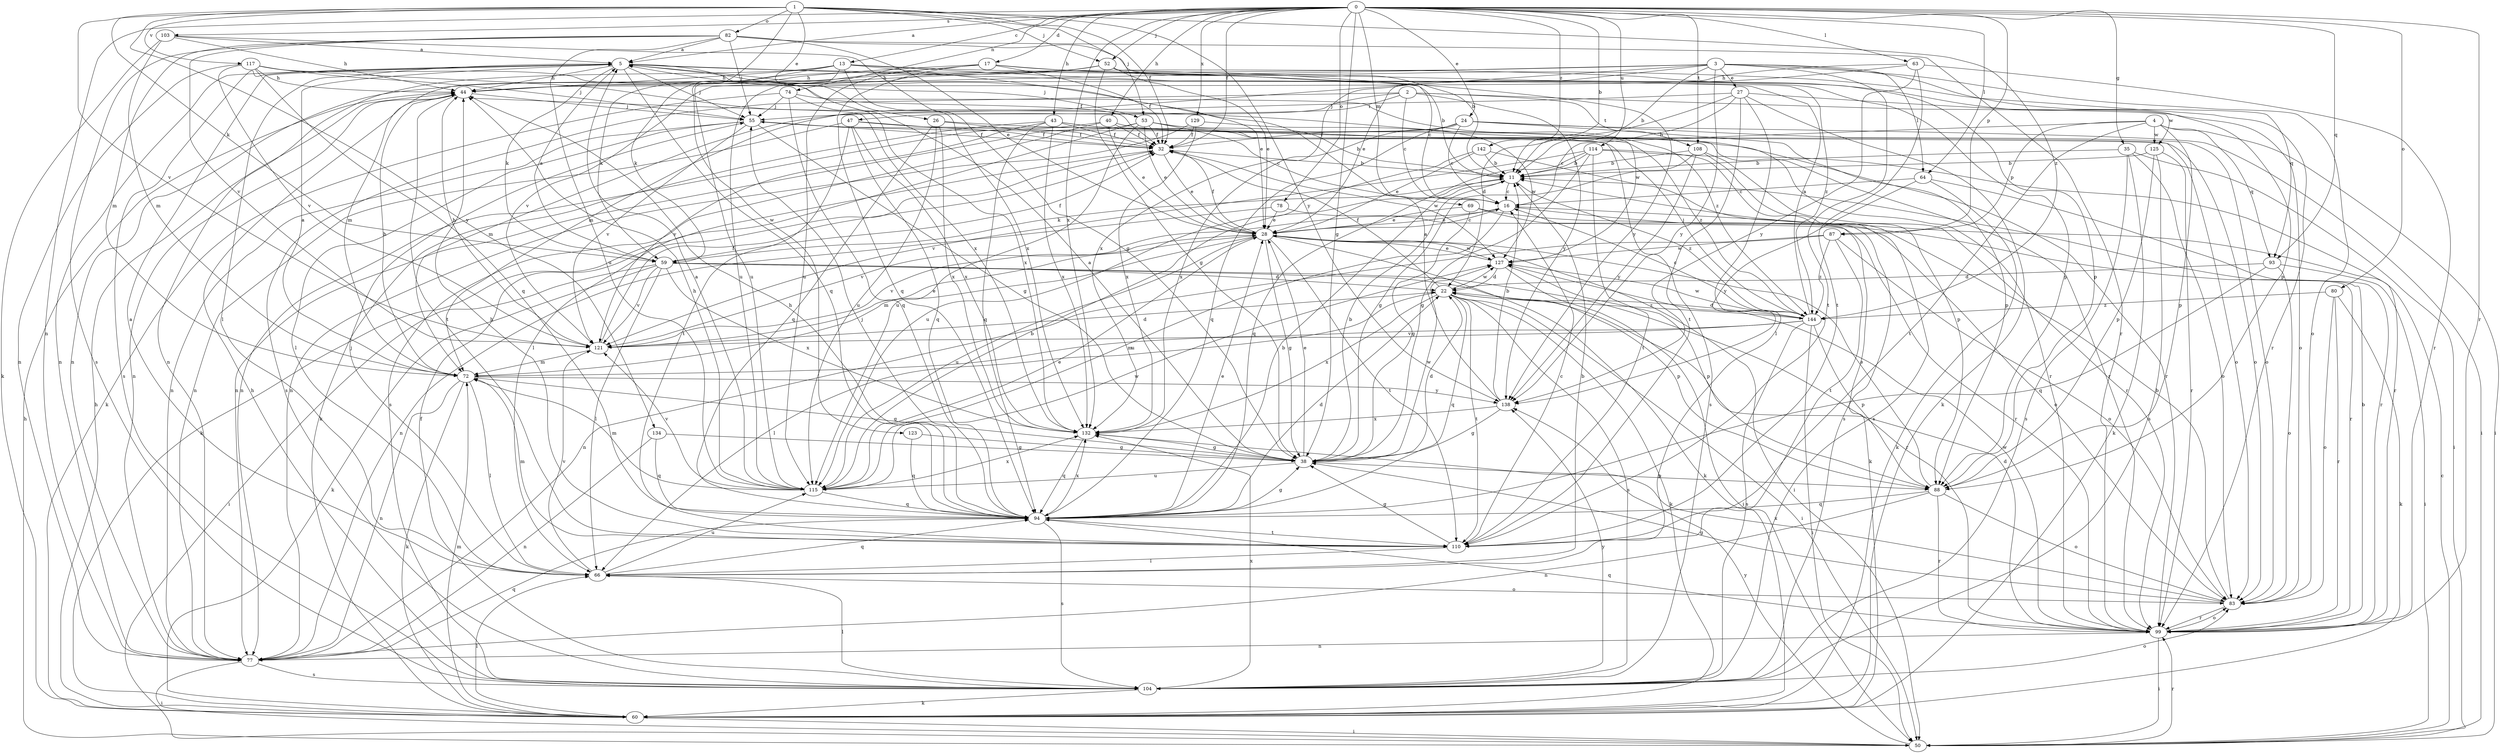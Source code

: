 strict digraph  {
0;
1;
2;
3;
4;
5;
11;
13;
16;
17;
22;
24;
26;
27;
28;
32;
35;
38;
40;
43;
44;
47;
50;
52;
53;
55;
59;
60;
63;
64;
66;
69;
72;
74;
77;
78;
80;
82;
83;
87;
88;
93;
94;
99;
103;
104;
108;
110;
114;
115;
117;
121;
123;
125;
127;
129;
132;
134;
138;
142;
144;
0 -> 5  [label=a];
0 -> 11  [label=b];
0 -> 13  [label=c];
0 -> 17  [label=d];
0 -> 24  [label=e];
0 -> 32  [label=f];
0 -> 35  [label=g];
0 -> 38  [label=g];
0 -> 40  [label=h];
0 -> 43  [label=h];
0 -> 52  [label=j];
0 -> 63  [label=l];
0 -> 64  [label=l];
0 -> 69  [label=m];
0 -> 74  [label=n];
0 -> 77  [label=n];
0 -> 78  [label=o];
0 -> 80  [label=o];
0 -> 87  [label=p];
0 -> 93  [label=q];
0 -> 99  [label=r];
0 -> 103  [label=s];
0 -> 108  [label=t];
0 -> 114  [label=u];
0 -> 129  [label=x];
0 -> 132  [label=x];
0 -> 142  [label=z];
1 -> 26  [label=e];
1 -> 32  [label=f];
1 -> 52  [label=j];
1 -> 53  [label=j];
1 -> 59  [label=k];
1 -> 82  [label=o];
1 -> 117  [label=v];
1 -> 121  [label=v];
1 -> 123  [label=w];
1 -> 134  [label=y];
1 -> 138  [label=y];
1 -> 144  [label=z];
2 -> 16  [label=c];
2 -> 47  [label=i];
2 -> 72  [label=m];
2 -> 104  [label=s];
2 -> 108  [label=t];
2 -> 125  [label=w];
2 -> 138  [label=y];
3 -> 11  [label=b];
3 -> 27  [label=e];
3 -> 28  [label=e];
3 -> 64  [label=l];
3 -> 72  [label=m];
3 -> 77  [label=n];
3 -> 83  [label=o];
3 -> 93  [label=q];
3 -> 110  [label=t];
3 -> 121  [label=v];
3 -> 138  [label=y];
4 -> 16  [label=c];
4 -> 50  [label=i];
4 -> 87  [label=p];
4 -> 88  [label=p];
4 -> 93  [label=q];
4 -> 110  [label=t];
4 -> 125  [label=w];
5 -> 44  [label=h];
5 -> 53  [label=j];
5 -> 55  [label=j];
5 -> 59  [label=k];
5 -> 66  [label=l];
5 -> 77  [label=n];
5 -> 88  [label=p];
5 -> 94  [label=q];
5 -> 104  [label=s];
5 -> 144  [label=z];
11 -> 16  [label=c];
11 -> 59  [label=k];
11 -> 144  [label=z];
13 -> 11  [label=b];
13 -> 28  [label=e];
13 -> 44  [label=h];
13 -> 59  [label=k];
13 -> 77  [label=n];
13 -> 88  [label=p];
13 -> 115  [label=u];
13 -> 132  [label=x];
16 -> 28  [label=e];
16 -> 83  [label=o];
16 -> 115  [label=u];
16 -> 121  [label=v];
17 -> 16  [label=c];
17 -> 32  [label=f];
17 -> 44  [label=h];
17 -> 59  [label=k];
17 -> 94  [label=q];
17 -> 99  [label=r];
17 -> 115  [label=u];
22 -> 32  [label=f];
22 -> 50  [label=i];
22 -> 60  [label=k];
22 -> 66  [label=l];
22 -> 94  [label=q];
22 -> 104  [label=s];
22 -> 110  [label=t];
22 -> 127  [label=w];
22 -> 132  [label=x];
22 -> 144  [label=z];
24 -> 16  [label=c];
24 -> 32  [label=f];
24 -> 50  [label=i];
24 -> 83  [label=o];
24 -> 88  [label=p];
24 -> 94  [label=q];
24 -> 132  [label=x];
26 -> 32  [label=f];
26 -> 83  [label=o];
26 -> 94  [label=q];
26 -> 115  [label=u];
26 -> 132  [label=x];
27 -> 11  [label=b];
27 -> 22  [label=d];
27 -> 55  [label=j];
27 -> 60  [label=k];
27 -> 66  [label=l];
27 -> 83  [label=o];
27 -> 110  [label=t];
28 -> 16  [label=c];
28 -> 32  [label=f];
28 -> 38  [label=g];
28 -> 50  [label=i];
28 -> 60  [label=k];
28 -> 72  [label=m];
28 -> 110  [label=t];
28 -> 115  [label=u];
28 -> 121  [label=v];
28 -> 127  [label=w];
32 -> 11  [label=b];
32 -> 28  [label=e];
32 -> 60  [label=k];
32 -> 127  [label=w];
35 -> 11  [label=b];
35 -> 50  [label=i];
35 -> 60  [label=k];
35 -> 83  [label=o];
35 -> 104  [label=s];
38 -> 5  [label=a];
38 -> 11  [label=b];
38 -> 22  [label=d];
38 -> 28  [label=e];
38 -> 88  [label=p];
38 -> 115  [label=u];
38 -> 127  [label=w];
40 -> 28  [label=e];
40 -> 32  [label=f];
40 -> 77  [label=n];
40 -> 104  [label=s];
40 -> 144  [label=z];
43 -> 32  [label=f];
43 -> 60  [label=k];
43 -> 94  [label=q];
43 -> 99  [label=r];
43 -> 104  [label=s];
43 -> 121  [label=v];
43 -> 132  [label=x];
44 -> 55  [label=j];
44 -> 77  [label=n];
44 -> 110  [label=t];
44 -> 127  [label=w];
47 -> 32  [label=f];
47 -> 77  [label=n];
47 -> 94  [label=q];
47 -> 99  [label=r];
47 -> 110  [label=t];
47 -> 132  [label=x];
50 -> 16  [label=c];
50 -> 44  [label=h];
50 -> 99  [label=r];
50 -> 138  [label=y];
52 -> 28  [label=e];
52 -> 38  [label=g];
52 -> 44  [label=h];
52 -> 72  [label=m];
52 -> 88  [label=p];
52 -> 115  [label=u];
52 -> 138  [label=y];
53 -> 11  [label=b];
53 -> 16  [label=c];
53 -> 28  [label=e];
53 -> 32  [label=f];
53 -> 66  [label=l];
53 -> 77  [label=n];
53 -> 99  [label=r];
53 -> 115  [label=u];
55 -> 32  [label=f];
55 -> 38  [label=g];
55 -> 66  [label=l];
55 -> 77  [label=n];
55 -> 83  [label=o];
55 -> 121  [label=v];
59 -> 5  [label=a];
59 -> 22  [label=d];
59 -> 32  [label=f];
59 -> 50  [label=i];
59 -> 60  [label=k];
59 -> 66  [label=l];
59 -> 88  [label=p];
59 -> 99  [label=r];
59 -> 121  [label=v];
59 -> 132  [label=x];
60 -> 44  [label=h];
60 -> 50  [label=i];
60 -> 66  [label=l];
60 -> 72  [label=m];
63 -> 44  [label=h];
63 -> 99  [label=r];
63 -> 110  [label=t];
63 -> 132  [label=x];
63 -> 138  [label=y];
64 -> 16  [label=c];
64 -> 60  [label=k];
64 -> 99  [label=r];
64 -> 138  [label=y];
66 -> 5  [label=a];
66 -> 11  [label=b];
66 -> 55  [label=j];
66 -> 83  [label=o];
66 -> 94  [label=q];
66 -> 115  [label=u];
66 -> 121  [label=v];
69 -> 28  [label=e];
69 -> 38  [label=g];
69 -> 60  [label=k];
69 -> 99  [label=r];
72 -> 5  [label=a];
72 -> 38  [label=g];
72 -> 44  [label=h];
72 -> 60  [label=k];
72 -> 66  [label=l];
72 -> 77  [label=n];
72 -> 138  [label=y];
74 -> 55  [label=j];
74 -> 60  [label=k];
74 -> 94  [label=q];
74 -> 132  [label=x];
74 -> 144  [label=z];
77 -> 50  [label=i];
77 -> 94  [label=q];
77 -> 104  [label=s];
78 -> 28  [label=e];
78 -> 77  [label=n];
78 -> 99  [label=r];
80 -> 60  [label=k];
80 -> 83  [label=o];
80 -> 99  [label=r];
80 -> 144  [label=z];
82 -> 5  [label=a];
82 -> 11  [label=b];
82 -> 28  [label=e];
82 -> 55  [label=j];
82 -> 72  [label=m];
82 -> 99  [label=r];
82 -> 104  [label=s];
82 -> 115  [label=u];
82 -> 121  [label=v];
83 -> 11  [label=b];
83 -> 38  [label=g];
83 -> 99  [label=r];
83 -> 132  [label=x];
87 -> 77  [label=n];
87 -> 83  [label=o];
87 -> 110  [label=t];
87 -> 127  [label=w];
87 -> 144  [label=z];
88 -> 28  [label=e];
88 -> 77  [label=n];
88 -> 83  [label=o];
88 -> 94  [label=q];
88 -> 99  [label=r];
93 -> 22  [label=d];
93 -> 50  [label=i];
93 -> 83  [label=o];
93 -> 94  [label=q];
94 -> 11  [label=b];
94 -> 22  [label=d];
94 -> 28  [label=e];
94 -> 38  [label=g];
94 -> 44  [label=h];
94 -> 55  [label=j];
94 -> 104  [label=s];
94 -> 110  [label=t];
94 -> 132  [label=x];
99 -> 11  [label=b];
99 -> 22  [label=d];
99 -> 50  [label=i];
99 -> 77  [label=n];
99 -> 83  [label=o];
99 -> 94  [label=q];
99 -> 127  [label=w];
103 -> 5  [label=a];
103 -> 38  [label=g];
103 -> 44  [label=h];
103 -> 60  [label=k];
103 -> 72  [label=m];
104 -> 32  [label=f];
104 -> 44  [label=h];
104 -> 60  [label=k];
104 -> 66  [label=l];
104 -> 83  [label=o];
104 -> 132  [label=x];
104 -> 138  [label=y];
108 -> 11  [label=b];
108 -> 38  [label=g];
108 -> 99  [label=r];
108 -> 104  [label=s];
108 -> 138  [label=y];
110 -> 16  [label=c];
110 -> 38  [label=g];
110 -> 44  [label=h];
110 -> 66  [label=l];
110 -> 72  [label=m];
114 -> 11  [label=b];
114 -> 38  [label=g];
114 -> 88  [label=p];
114 -> 94  [label=q];
114 -> 99  [label=r];
114 -> 110  [label=t];
114 -> 121  [label=v];
115 -> 5  [label=a];
115 -> 11  [label=b];
115 -> 28  [label=e];
115 -> 44  [label=h];
115 -> 72  [label=m];
115 -> 94  [label=q];
115 -> 121  [label=v];
115 -> 127  [label=w];
115 -> 132  [label=x];
117 -> 32  [label=f];
117 -> 44  [label=h];
117 -> 55  [label=j];
117 -> 77  [label=n];
117 -> 94  [label=q];
117 -> 121  [label=v];
117 -> 132  [label=x];
121 -> 22  [label=d];
121 -> 28  [label=e];
121 -> 32  [label=f];
121 -> 44  [label=h];
121 -> 72  [label=m];
123 -> 38  [label=g];
123 -> 94  [label=q];
125 -> 11  [label=b];
125 -> 88  [label=p];
125 -> 99  [label=r];
125 -> 104  [label=s];
127 -> 22  [label=d];
127 -> 28  [label=e];
127 -> 50  [label=i];
127 -> 88  [label=p];
129 -> 32  [label=f];
129 -> 77  [label=n];
129 -> 127  [label=w];
129 -> 132  [label=x];
132 -> 38  [label=g];
132 -> 94  [label=q];
134 -> 38  [label=g];
134 -> 77  [label=n];
134 -> 94  [label=q];
138 -> 5  [label=a];
138 -> 11  [label=b];
138 -> 38  [label=g];
138 -> 132  [label=x];
142 -> 11  [label=b];
142 -> 28  [label=e];
142 -> 104  [label=s];
142 -> 115  [label=u];
144 -> 5  [label=a];
144 -> 16  [label=c];
144 -> 22  [label=d];
144 -> 50  [label=i];
144 -> 55  [label=j];
144 -> 72  [label=m];
144 -> 88  [label=p];
144 -> 104  [label=s];
144 -> 121  [label=v];
144 -> 127  [label=w];
}
